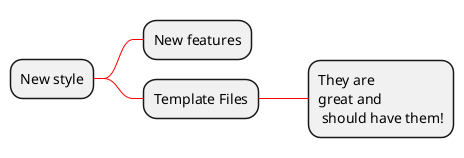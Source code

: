 {
  "sha1": "h3ffe46u5ak2tekrlzxt7kxcajlwv5t",
  "insertion": {
    "when": "2024-06-03T18:59:29.130Z",
    "user": "plantuml@gmail.com"
  }
}
@startmindmap

<style>
arrow {
    LineColor red
}
</style>

* New style
** New features
** Template Files
*** They are \ngreat and \n should have them!

@endmindmap
